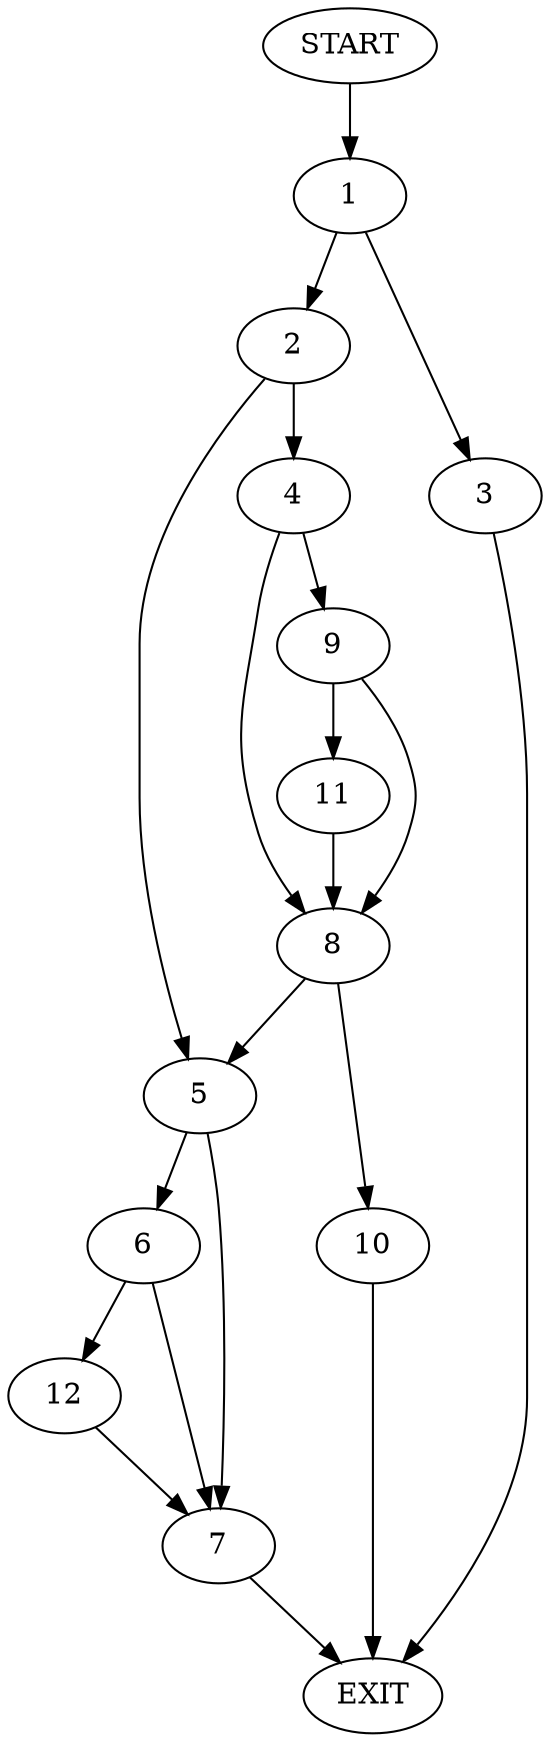 digraph {
0 [label="START"]
13 [label="EXIT"]
0 -> 1
1 -> 2
1 -> 3
3 -> 13
2 -> 4
2 -> 5
5 -> 6
5 -> 7
4 -> 8
4 -> 9
8 -> 10
8 -> 5
9 -> 8
9 -> 11
11 -> 8
10 -> 13
7 -> 13
6 -> 12
6 -> 7
12 -> 7
}
